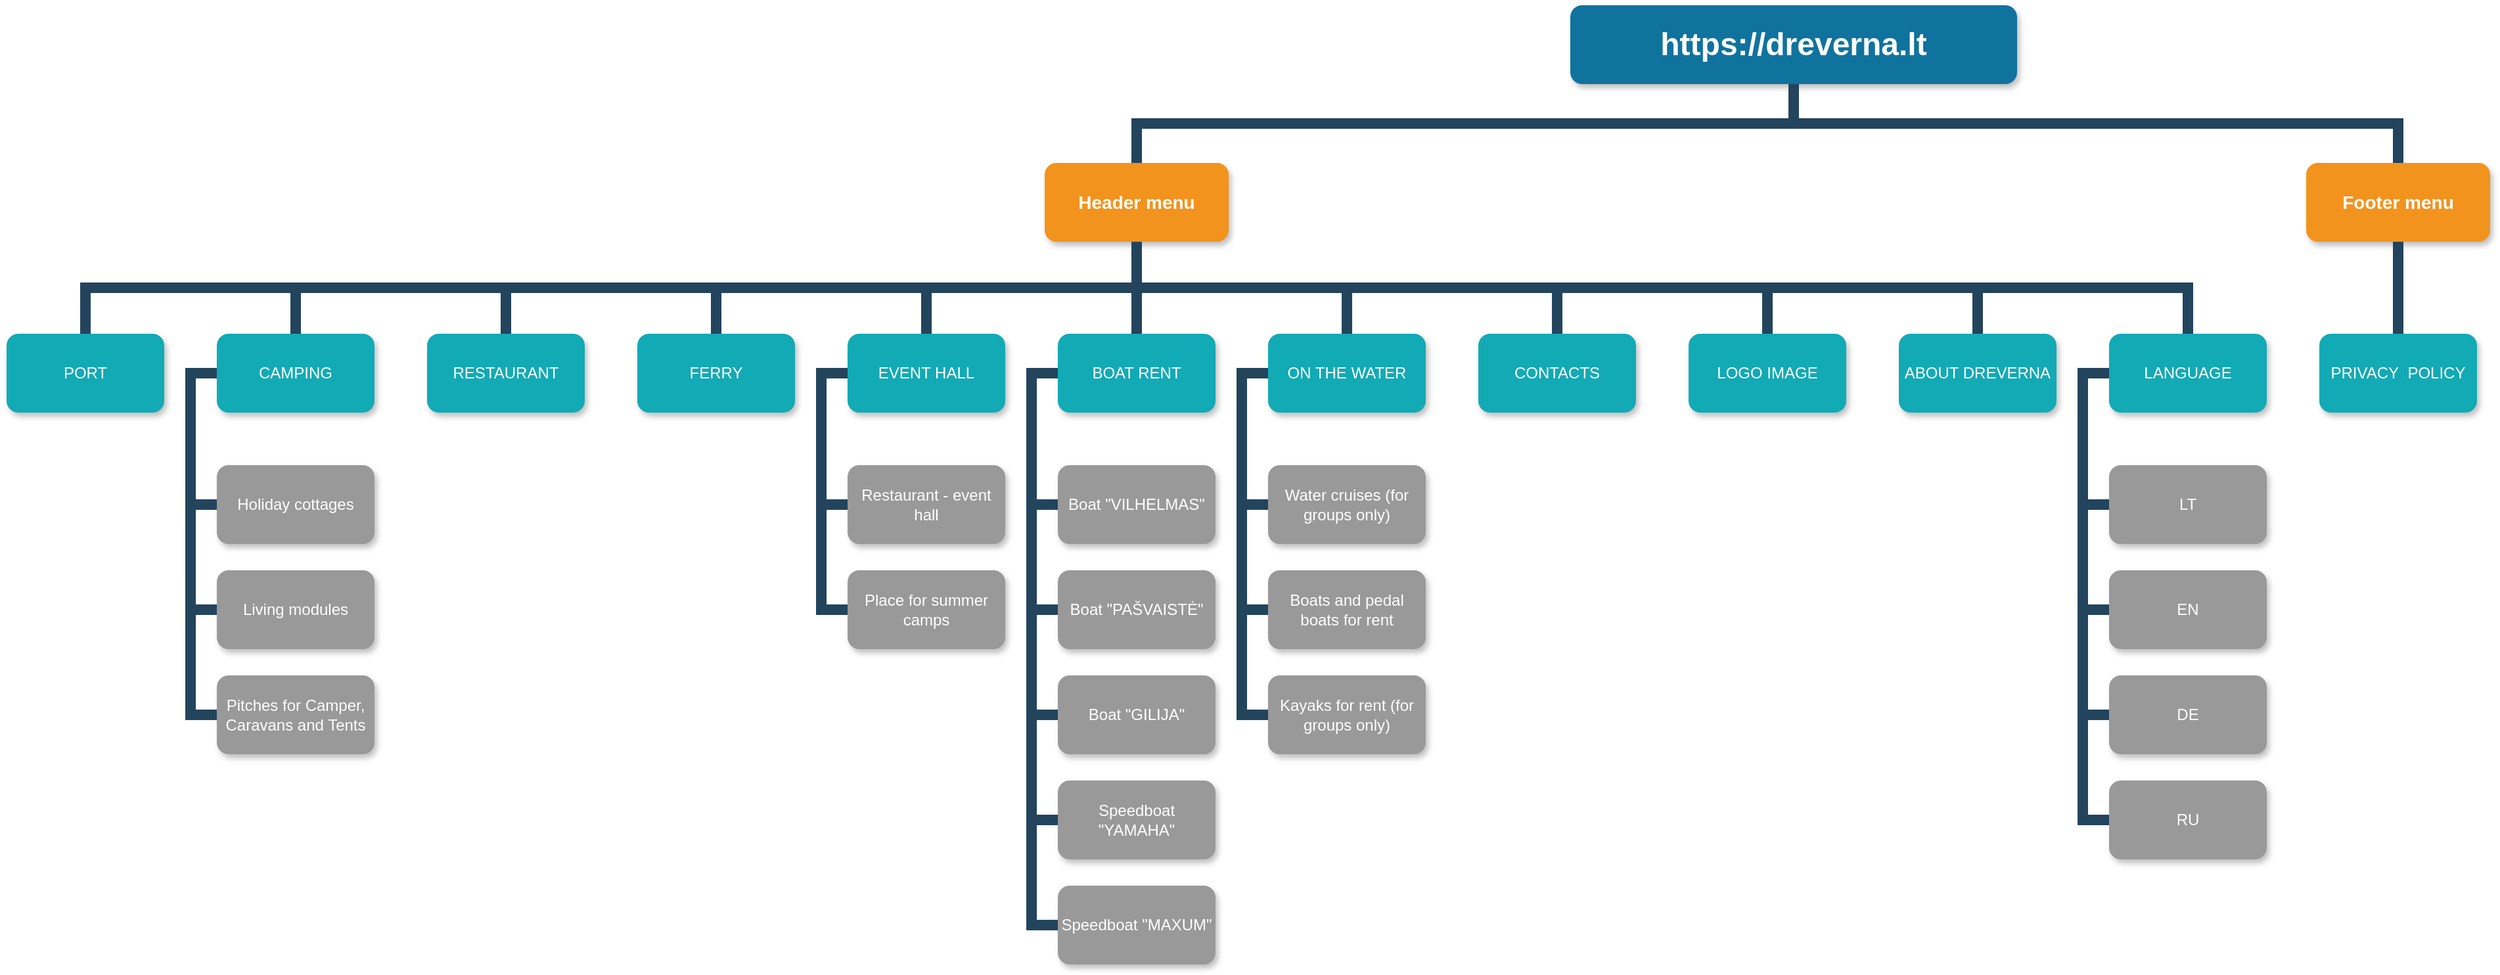 <mxfile version="14.9.6" type="device"><diagram name="Page-1" id="64c3da0e-402f-94eb-ee01-a36477274f13"><mxGraphModel dx="1662" dy="780" grid="1" gridSize="10" guides="1" tooltips="1" connect="1" arrows="1" fold="1" page="1" pageScale="0.99" pageWidth="1169" pageHeight="826" background="none" math="0" shadow="0"><root><mxCell id="0"/><mxCell id="1" parent="0"/><mxCell id="2" value="https://dreverna.lt" style="whiteSpace=wrap;rounded=1;shadow=1;fillColor=#10739E;strokeColor=none;fontColor=#FFFFFF;fontStyle=1;fontSize=24" parent="1" vertex="1"><mxGeometry x="1190" y="50" width="340" height="60" as="geometry"/></mxCell><mxCell id="4" value="Header menu" style="whiteSpace=wrap;rounded=1;fillColor=#F2931E;strokeColor=none;shadow=1;fontColor=#FFFFFF;fontStyle=1;fontSize=14" parent="1" vertex="1"><mxGeometry x="790" y="170.0" width="140" height="60" as="geometry"/></mxCell><mxCell id="6" value="Footer menu" style="whiteSpace=wrap;rounded=1;fillColor=#F2931E;strokeColor=none;shadow=1;fontColor=#FFFFFF;fontStyle=1;fontSize=14" parent="1" vertex="1"><mxGeometry x="1750" y="170.0" width="140" height="60" as="geometry"/></mxCell><mxCell id="43" value="PORT" style="whiteSpace=wrap;rounded=1;fillColor=#12AAB5;strokeColor=none;shadow=1;fontColor=#FFFFFF;" parent="1" vertex="1"><mxGeometry x="-2.274e-13" y="300.0" width="120" height="60" as="geometry"/></mxCell><mxCell id="116" value="" style="edgeStyle=elbowEdgeStyle;elbow=vertical;rounded=0;fontColor=#000000;endArrow=none;endFill=0;strokeWidth=8;strokeColor=#23445D;" parent="1" source="4" target="43" edge="1"><mxGeometry width="100" height="100" relative="1" as="geometry"><mxPoint x="355" y="240.0" as="sourcePoint"/><mxPoint x="255" y="310" as="targetPoint"/></mxGeometry></mxCell><mxCell id="117" value="" style="edgeStyle=elbowEdgeStyle;elbow=vertical;rounded=0;fontColor=#000000;endArrow=none;endFill=0;strokeWidth=8;strokeColor=#23445D;entryX=0.5;entryY=0;entryDx=0;entryDy=0;" parent="1" source="4" target="pqQjKzfQFJnsiBU8Ds4z-231" edge="1"><mxGeometry width="100" height="100" relative="1" as="geometry"><mxPoint x="355" y="240.0" as="sourcePoint"/><mxPoint x="825" y="300" as="targetPoint"/></mxGeometry></mxCell><mxCell id="134" value="PRIVACY  POLICY" style="whiteSpace=wrap;rounded=1;fillColor=#12AAB5;strokeColor=none;shadow=1;fontColor=#FFFFFF;" parent="1" vertex="1"><mxGeometry x="1760" y="300.0" width="120" height="60" as="geometry"/></mxCell><mxCell id="222" value="" style="edgeStyle=elbowEdgeStyle;elbow=vertical;rounded=0;fontColor=#000000;endArrow=none;endFill=0;strokeWidth=8;strokeColor=#23445D;" parent="1" source="6" target="134" edge="1"><mxGeometry width="100" height="100" relative="1" as="geometry"><mxPoint x="750" y="280" as="sourcePoint"/><mxPoint x="850" y="180" as="targetPoint"/></mxGeometry></mxCell><mxCell id="230" value="" style="edgeStyle=elbowEdgeStyle;elbow=vertical;rounded=0;fontColor=#000000;endArrow=none;endFill=0;strokeWidth=8;strokeColor=#23445D;" parent="1" source="2" target="4" edge="1"><mxGeometry width="100" height="100" relative="1" as="geometry"><mxPoint x="550" y="150" as="sourcePoint"/><mxPoint x="650" y="50" as="targetPoint"/></mxGeometry></mxCell><mxCell id="231" value="" style="edgeStyle=elbowEdgeStyle;elbow=vertical;rounded=0;fontColor=#000000;endArrow=none;endFill=0;strokeWidth=8;strokeColor=#23445D;" parent="1" source="2" target="6" edge="1"><mxGeometry width="100" height="100" relative="1" as="geometry"><mxPoint x="560" y="160" as="sourcePoint"/><mxPoint x="660" y="60" as="targetPoint"/></mxGeometry></mxCell><mxCell id="c0Vox-0Dfy7XVLOFb5Gn-310" value="FERRY" style="whiteSpace=wrap;rounded=1;fillColor=#12AAB5;strokeColor=none;shadow=1;fontColor=#FFFFFF;" parent="1" vertex="1"><mxGeometry x="480.0" y="300.0" width="120" height="60" as="geometry"/></mxCell><mxCell id="c0Vox-0Dfy7XVLOFb5Gn-333" value="EVENT HALL" style="whiteSpace=wrap;rounded=1;fillColor=#12AAB5;strokeColor=none;shadow=1;fontColor=#FFFFFF;" parent="1" vertex="1"><mxGeometry x="640.0" y="300.0" width="120" height="60" as="geometry"/></mxCell><mxCell id="c0Vox-0Dfy7XVLOFb5Gn-334" value="Restaurant - event hall" style="whiteSpace=wrap;rounded=1;fillColor=#999999;strokeColor=none;shadow=1;fontColor=#FFFFFF;fontStyle=0" parent="1" vertex="1"><mxGeometry x="640.0" y="400.0" width="120" height="60" as="geometry"/></mxCell><mxCell id="c0Vox-0Dfy7XVLOFb5Gn-335" value="Place for summer camps" style="whiteSpace=wrap;rounded=1;fillColor=#999999;strokeColor=none;shadow=1;fontColor=#FFFFFF;fontStyle=0" parent="1" vertex="1"><mxGeometry x="640.0" y="480.0" width="120" height="60" as="geometry"/></mxCell><mxCell id="c0Vox-0Dfy7XVLOFb5Gn-339" value="" style="edgeStyle=elbowEdgeStyle;elbow=horizontal;rounded=0;fontColor=#000000;endArrow=none;endFill=0;strokeWidth=8;strokeColor=#23445D;" parent="1" source="c0Vox-0Dfy7XVLOFb5Gn-333" target="c0Vox-0Dfy7XVLOFb5Gn-334" edge="1"><mxGeometry width="100" height="100" relative="1" as="geometry"><mxPoint x="610" y="330.0" as="sourcePoint"/><mxPoint x="620.0" y="430" as="targetPoint"/><Array as="points"><mxPoint x="620" y="380"/></Array></mxGeometry></mxCell><mxCell id="c0Vox-0Dfy7XVLOFb5Gn-340" value="" style="edgeStyle=elbowEdgeStyle;elbow=horizontal;rounded=0;fontColor=#000000;endArrow=none;endFill=0;strokeWidth=8;strokeColor=#23445D;" parent="1" source="c0Vox-0Dfy7XVLOFb5Gn-333" target="c0Vox-0Dfy7XVLOFb5Gn-335" edge="1"><mxGeometry width="100" height="100" relative="1" as="geometry"><mxPoint x="620" y="330" as="sourcePoint"/><mxPoint x="620.0" y="510" as="targetPoint"/><Array as="points"><mxPoint x="620" y="420"/></Array></mxGeometry></mxCell><mxCell id="c0Vox-0Dfy7XVLOFb5Gn-344" value="BOAT RENT" style="whiteSpace=wrap;rounded=1;fillColor=#12AAB5;strokeColor=none;shadow=1;fontColor=#FFFFFF;" parent="1" vertex="1"><mxGeometry x="800.0" y="300.0" width="120" height="60" as="geometry"/></mxCell><mxCell id="c0Vox-0Dfy7XVLOFb5Gn-345" value="Boat &quot;VILHELMAS&quot;" style="whiteSpace=wrap;rounded=1;fillColor=#999999;strokeColor=none;shadow=1;fontColor=#FFFFFF;fontStyle=0" parent="1" vertex="1"><mxGeometry x="800.0" y="400.0" width="120" height="60" as="geometry"/></mxCell><mxCell id="c0Vox-0Dfy7XVLOFb5Gn-346" value="Boat &quot;PAŠVAISTĖ&quot;" style="whiteSpace=wrap;rounded=1;fillColor=#999999;strokeColor=none;shadow=1;fontColor=#FFFFFF;fontStyle=0" parent="1" vertex="1"><mxGeometry x="800.0" y="480.0" width="120" height="60" as="geometry"/></mxCell><mxCell id="c0Vox-0Dfy7XVLOFb5Gn-347" value="Boat &quot;GILIJA&quot;" style="whiteSpace=wrap;rounded=1;fillColor=#999999;strokeColor=none;shadow=1;fontColor=#FFFFFF;fontStyle=0" parent="1" vertex="1"><mxGeometry x="800.0" y="560.0" width="120" height="60" as="geometry"/></mxCell><mxCell id="c0Vox-0Dfy7XVLOFb5Gn-348" value="Speedboat &quot;YAMAHA&quot;" style="whiteSpace=wrap;rounded=1;fillColor=#999999;strokeColor=none;shadow=1;fontColor=#FFFFFF;fontStyle=0" parent="1" vertex="1"><mxGeometry x="800.0" y="640.0" width="120" height="60" as="geometry"/></mxCell><mxCell id="c0Vox-0Dfy7XVLOFb5Gn-349" value="Speedboat &quot;MAXUM&quot;" style="whiteSpace=wrap;rounded=1;fillColor=#999999;strokeColor=none;shadow=1;fontColor=#FFFFFF;fontStyle=0" parent="1" vertex="1"><mxGeometry x="800.0" y="720.0" width="120" height="60" as="geometry"/></mxCell><mxCell id="c0Vox-0Dfy7XVLOFb5Gn-350" value="" style="edgeStyle=elbowEdgeStyle;elbow=horizontal;rounded=0;fontColor=#000000;endArrow=none;endFill=0;strokeWidth=8;strokeColor=#23445D;" parent="1" source="c0Vox-0Dfy7XVLOFb5Gn-344" target="c0Vox-0Dfy7XVLOFb5Gn-345" edge="1"><mxGeometry width="100" height="100" relative="1" as="geometry"><mxPoint x="770" y="330.0" as="sourcePoint"/><mxPoint x="780.0" y="430" as="targetPoint"/><Array as="points"><mxPoint x="780" y="380"/></Array></mxGeometry></mxCell><mxCell id="c0Vox-0Dfy7XVLOFb5Gn-351" value="" style="edgeStyle=elbowEdgeStyle;elbow=horizontal;rounded=0;fontColor=#000000;endArrow=none;endFill=0;strokeWidth=8;strokeColor=#23445D;" parent="1" source="c0Vox-0Dfy7XVLOFb5Gn-344" target="c0Vox-0Dfy7XVLOFb5Gn-346" edge="1"><mxGeometry width="100" height="100" relative="1" as="geometry"><mxPoint x="780" y="330" as="sourcePoint"/><mxPoint x="780.0" y="510" as="targetPoint"/><Array as="points"><mxPoint x="780" y="420"/></Array></mxGeometry></mxCell><mxCell id="c0Vox-0Dfy7XVLOFb5Gn-352" value="" style="edgeStyle=elbowEdgeStyle;elbow=horizontal;rounded=0;fontColor=#000000;endArrow=none;endFill=0;strokeWidth=8;strokeColor=#23445D;" parent="1" source="c0Vox-0Dfy7XVLOFb5Gn-344" target="c0Vox-0Dfy7XVLOFb5Gn-349" edge="1"><mxGeometry width="100" height="100" relative="1" as="geometry"><mxPoint x="780" y="330" as="sourcePoint"/><mxPoint x="780" y="750" as="targetPoint"/><Array as="points"><mxPoint x="780" y="540"/></Array></mxGeometry></mxCell><mxCell id="c0Vox-0Dfy7XVLOFb5Gn-353" value="" style="edgeStyle=elbowEdgeStyle;elbow=horizontal;rounded=0;fontColor=#000000;endArrow=none;endFill=0;strokeWidth=8;strokeColor=#23445D;" parent="1" source="c0Vox-0Dfy7XVLOFb5Gn-344" target="c0Vox-0Dfy7XVLOFb5Gn-348" edge="1"><mxGeometry width="100" height="100" relative="1" as="geometry"><mxPoint x="780" y="330" as="sourcePoint"/><mxPoint x="780" y="670" as="targetPoint"/><Array as="points"><mxPoint x="780" y="500"/></Array></mxGeometry></mxCell><mxCell id="c0Vox-0Dfy7XVLOFb5Gn-354" value="" style="edgeStyle=elbowEdgeStyle;elbow=horizontal;rounded=0;fontColor=#000000;endArrow=none;endFill=0;strokeWidth=8;strokeColor=#23445D;" parent="1" source="c0Vox-0Dfy7XVLOFb5Gn-344" target="c0Vox-0Dfy7XVLOFb5Gn-347" edge="1"><mxGeometry width="100" height="100" relative="1" as="geometry"><mxPoint x="780" y="330" as="sourcePoint"/><mxPoint x="780.0" y="590" as="targetPoint"/><Array as="points"><mxPoint x="780" y="470"/></Array></mxGeometry></mxCell><mxCell id="c0Vox-0Dfy7XVLOFb5Gn-355" value="" style="edgeStyle=elbowEdgeStyle;elbow=vertical;rounded=0;fontColor=#000000;endArrow=none;endFill=0;strokeWidth=8;strokeColor=#23445D;exitX=0.5;exitY=1;exitDx=0;exitDy=0;entryX=0.5;entryY=0;entryDx=0;entryDy=0;" parent="1" source="4" target="c0Vox-0Dfy7XVLOFb5Gn-310" edge="1"><mxGeometry width="100" height="100" relative="1" as="geometry"><mxPoint x="1015" y="230.0" as="sourcePoint"/><mxPoint x="1165" y="300" as="targetPoint"/></mxGeometry></mxCell><mxCell id="c0Vox-0Dfy7XVLOFb5Gn-356" value="" style="edgeStyle=elbowEdgeStyle;elbow=vertical;rounded=0;fontColor=#000000;endArrow=none;endFill=0;strokeWidth=8;strokeColor=#23445D;exitX=0.5;exitY=1;exitDx=0;exitDy=0;entryX=0.5;entryY=0;entryDx=0;entryDy=0;" parent="1" source="4" target="c0Vox-0Dfy7XVLOFb5Gn-333" edge="1"><mxGeometry width="100" height="100" relative="1" as="geometry"><mxPoint x="859" y="230.0" as="sourcePoint"/><mxPoint x="1349" y="300" as="targetPoint"/></mxGeometry></mxCell><mxCell id="c0Vox-0Dfy7XVLOFb5Gn-357" value="" style="edgeStyle=elbowEdgeStyle;elbow=vertical;rounded=0;fontColor=#000000;endArrow=none;endFill=0;strokeWidth=8;strokeColor=#23445D;exitX=0.5;exitY=1;exitDx=0;exitDy=0;entryX=0.5;entryY=0;entryDx=0;entryDy=0;" parent="1" source="4" target="c0Vox-0Dfy7XVLOFb5Gn-344" edge="1"><mxGeometry width="100" height="100" relative="1" as="geometry"><mxPoint x="835" y="230.0" as="sourcePoint"/><mxPoint x="1509" y="300" as="targetPoint"/></mxGeometry></mxCell><mxCell id="pqQjKzfQFJnsiBU8Ds4z-231" value="CAMPING" style="whiteSpace=wrap;rounded=1;fillColor=#12AAB5;strokeColor=none;shadow=1;fontColor=#FFFFFF;" parent="1" vertex="1"><mxGeometry x="160" y="300.0" width="120" height="60" as="geometry"/></mxCell><mxCell id="pqQjKzfQFJnsiBU8Ds4z-232" value="Holiday cottages" style="whiteSpace=wrap;rounded=1;fillColor=#999999;strokeColor=none;shadow=1;fontColor=#FFFFFF;fontStyle=0" parent="1" vertex="1"><mxGeometry x="160.0" y="400.0" width="120" height="60" as="geometry"/></mxCell><mxCell id="pqQjKzfQFJnsiBU8Ds4z-233" value="Living modules" style="whiteSpace=wrap;rounded=1;fillColor=#999999;strokeColor=none;shadow=1;fontColor=#FFFFFF;fontStyle=0" parent="1" vertex="1"><mxGeometry x="160.0" y="480.0" width="120" height="60" as="geometry"/></mxCell><mxCell id="pqQjKzfQFJnsiBU8Ds4z-234" value="Pitches for Camper, Caravans and Tents" style="whiteSpace=wrap;rounded=1;fillColor=#999999;strokeColor=none;shadow=1;fontColor=#FFFFFF;fontStyle=0" parent="1" vertex="1"><mxGeometry x="160.0" y="560.0" width="120" height="60" as="geometry"/></mxCell><mxCell id="pqQjKzfQFJnsiBU8Ds4z-237" value="" style="edgeStyle=elbowEdgeStyle;elbow=horizontal;rounded=0;fontColor=#000000;endArrow=none;endFill=0;strokeWidth=8;strokeColor=#23445D;" parent="1" target="pqQjKzfQFJnsiBU8Ds4z-232" edge="1"><mxGeometry width="100" height="100" relative="1" as="geometry"><mxPoint x="150" y="330.0" as="sourcePoint"/><mxPoint x="150" y="430.0" as="targetPoint"/><Array as="points"><mxPoint x="140" y="380"/></Array></mxGeometry></mxCell><mxCell id="pqQjKzfQFJnsiBU8Ds4z-238" value="" style="edgeStyle=elbowEdgeStyle;elbow=horizontal;rounded=0;fontColor=#000000;endArrow=none;endFill=0;strokeWidth=8;strokeColor=#23445D;" parent="1" source="pqQjKzfQFJnsiBU8Ds4z-231" target="pqQjKzfQFJnsiBU8Ds4z-233" edge="1"><mxGeometry width="100" height="100" relative="1" as="geometry"><mxPoint x="150" y="330.0" as="sourcePoint"/><mxPoint x="150" y="510.0" as="targetPoint"/><Array as="points"><mxPoint x="140" y="420"/></Array></mxGeometry></mxCell><mxCell id="pqQjKzfQFJnsiBU8Ds4z-241" value="" style="edgeStyle=elbowEdgeStyle;elbow=horizontal;rounded=0;fontColor=#000000;endArrow=none;endFill=0;strokeWidth=8;strokeColor=#23445D;" parent="1" source="pqQjKzfQFJnsiBU8Ds4z-231" target="pqQjKzfQFJnsiBU8Ds4z-234" edge="1"><mxGeometry width="100" height="100" relative="1" as="geometry"><mxPoint x="150" y="330.0" as="sourcePoint"/><mxPoint x="150" y="590.0" as="targetPoint"/><Array as="points"><mxPoint x="140" y="460"/></Array></mxGeometry></mxCell><mxCell id="pqQjKzfQFJnsiBU8Ds4z-242" value="RESTAURANT" style="whiteSpace=wrap;rounded=1;fillColor=#12AAB5;strokeColor=none;shadow=1;fontColor=#FFFFFF;" parent="1" vertex="1"><mxGeometry x="320" y="300.0" width="120" height="60" as="geometry"/></mxCell><mxCell id="pqQjKzfQFJnsiBU8Ds4z-253" value="" style="edgeStyle=elbowEdgeStyle;elbow=vertical;rounded=0;fontColor=#000000;endArrow=none;endFill=0;strokeWidth=8;strokeColor=#23445D;exitX=0.5;exitY=1;exitDx=0;exitDy=0;entryX=0.5;entryY=0;entryDx=0;entryDy=0;" parent="1" source="4" target="pqQjKzfQFJnsiBU8Ds4z-242" edge="1"><mxGeometry width="100" height="100" relative="1" as="geometry"><mxPoint x="845" y="230.0" as="sourcePoint"/><mxPoint x="995" y="300" as="targetPoint"/></mxGeometry></mxCell><mxCell id="pqQjKzfQFJnsiBU8Ds4z-254" value="ON THE WATER" style="whiteSpace=wrap;rounded=1;fillColor=#12AAB5;strokeColor=none;shadow=1;fontColor=#FFFFFF;" parent="1" vertex="1"><mxGeometry x="960.0" y="300.0" width="120" height="60" as="geometry"/></mxCell><mxCell id="pqQjKzfQFJnsiBU8Ds4z-255" value="Water cruises (for groups only)" style="whiteSpace=wrap;rounded=1;fillColor=#999999;strokeColor=none;shadow=1;fontColor=#FFFFFF;fontStyle=0" parent="1" vertex="1"><mxGeometry x="960.0" y="400.0" width="120" height="60" as="geometry"/></mxCell><mxCell id="pqQjKzfQFJnsiBU8Ds4z-256" value="Boats and pedal boats for rent" style="whiteSpace=wrap;rounded=1;fillColor=#999999;strokeColor=none;shadow=1;fontColor=#FFFFFF;fontStyle=0" parent="1" vertex="1"><mxGeometry x="960.0" y="480.0" width="120" height="60" as="geometry"/></mxCell><mxCell id="pqQjKzfQFJnsiBU8Ds4z-257" value="Kayaks for rent (for groups only)" style="whiteSpace=wrap;rounded=1;fillColor=#999999;strokeColor=none;shadow=1;fontColor=#FFFFFF;fontStyle=0" parent="1" vertex="1"><mxGeometry x="960.0" y="560.0" width="120" height="60" as="geometry"/></mxCell><mxCell id="pqQjKzfQFJnsiBU8Ds4z-260" value="" style="edgeStyle=elbowEdgeStyle;elbow=horizontal;rounded=0;fontColor=#000000;endArrow=none;endFill=0;strokeWidth=8;strokeColor=#23445D;" parent="1" source="pqQjKzfQFJnsiBU8Ds4z-254" target="pqQjKzfQFJnsiBU8Ds4z-255" edge="1"><mxGeometry width="100" height="100" relative="1" as="geometry"><mxPoint x="930" y="330.0" as="sourcePoint"/><mxPoint x="940.0" y="430" as="targetPoint"/><Array as="points"><mxPoint x="940" y="380"/></Array></mxGeometry></mxCell><mxCell id="pqQjKzfQFJnsiBU8Ds4z-261" value="" style="edgeStyle=elbowEdgeStyle;elbow=horizontal;rounded=0;fontColor=#000000;endArrow=none;endFill=0;strokeWidth=8;strokeColor=#23445D;" parent="1" source="pqQjKzfQFJnsiBU8Ds4z-254" target="pqQjKzfQFJnsiBU8Ds4z-256" edge="1"><mxGeometry width="100" height="100" relative="1" as="geometry"><mxPoint x="940" y="330" as="sourcePoint"/><mxPoint x="940.0" y="510" as="targetPoint"/><Array as="points"><mxPoint x="940" y="420"/></Array></mxGeometry></mxCell><mxCell id="pqQjKzfQFJnsiBU8Ds4z-264" value="" style="edgeStyle=elbowEdgeStyle;elbow=horizontal;rounded=0;fontColor=#000000;endArrow=none;endFill=0;strokeWidth=8;strokeColor=#23445D;" parent="1" source="pqQjKzfQFJnsiBU8Ds4z-254" target="pqQjKzfQFJnsiBU8Ds4z-257" edge="1"><mxGeometry width="100" height="100" relative="1" as="geometry"><mxPoint x="940" y="330" as="sourcePoint"/><mxPoint x="940.0" y="590" as="targetPoint"/><Array as="points"><mxPoint x="940" y="470"/></Array></mxGeometry></mxCell><mxCell id="pqQjKzfQFJnsiBU8Ds4z-265" value="" style="edgeStyle=elbowEdgeStyle;elbow=vertical;rounded=0;fontColor=#000000;endArrow=none;endFill=0;strokeWidth=8;strokeColor=#23445D;exitX=0.5;exitY=1;exitDx=0;exitDy=0;entryX=0.5;entryY=0;entryDx=0;entryDy=0;" parent="1" source="4" target="pqQjKzfQFJnsiBU8Ds4z-254" edge="1"><mxGeometry width="100" height="100" relative="1" as="geometry"><mxPoint x="865" y="230.0" as="sourcePoint"/><mxPoint x="1130" y="290" as="targetPoint"/></mxGeometry></mxCell><mxCell id="pqQjKzfQFJnsiBU8Ds4z-266" value="CONTACTS" style="whiteSpace=wrap;rounded=1;fillColor=#12AAB5;strokeColor=none;shadow=1;fontColor=#FFFFFF;" parent="1" vertex="1"><mxGeometry x="1120.0" y="300.0" width="120" height="60" as="geometry"/></mxCell><mxCell id="pqQjKzfQFJnsiBU8Ds4z-267" value="" style="edgeStyle=elbowEdgeStyle;elbow=vertical;rounded=0;fontColor=#000000;endArrow=none;endFill=0;strokeWidth=8;strokeColor=#23445D;entryX=0.5;entryY=0;entryDx=0;entryDy=0;exitX=0.5;exitY=1;exitDx=0;exitDy=0;" parent="1" source="4" target="pqQjKzfQFJnsiBU8Ds4z-266" edge="1"><mxGeometry width="100" height="100" relative="1" as="geometry"><mxPoint x="675" y="230" as="sourcePoint"/><mxPoint x="1500" y="300" as="targetPoint"/></mxGeometry></mxCell><mxCell id="pqQjKzfQFJnsiBU8Ds4z-268" value="ABOUT DREVERNA" style="whiteSpace=wrap;rounded=1;fillColor=#12AAB5;strokeColor=none;shadow=1;fontColor=#FFFFFF;" parent="1" vertex="1"><mxGeometry x="1440.0" y="300.0" width="120" height="60" as="geometry"/></mxCell><mxCell id="pqQjKzfQFJnsiBU8Ds4z-269" value="LOGO IMAGE" style="whiteSpace=wrap;rounded=1;fillColor=#12AAB5;strokeColor=none;shadow=1;fontColor=#FFFFFF;" parent="1" vertex="1"><mxGeometry x="1280.0" y="300.0" width="120" height="60" as="geometry"/></mxCell><mxCell id="pqQjKzfQFJnsiBU8Ds4z-270" value="LANGUAGE" style="whiteSpace=wrap;rounded=1;fillColor=#12AAB5;strokeColor=none;shadow=1;fontColor=#FFFFFF;" parent="1" vertex="1"><mxGeometry x="1600.0" y="300.0" width="120" height="60" as="geometry"/></mxCell><mxCell id="pqQjKzfQFJnsiBU8Ds4z-271" value="LT" style="whiteSpace=wrap;rounded=1;fillColor=#999999;strokeColor=none;shadow=1;fontColor=#FFFFFF;fontStyle=0" parent="1" vertex="1"><mxGeometry x="1600.0" y="400.0" width="120" height="60" as="geometry"/></mxCell><mxCell id="pqQjKzfQFJnsiBU8Ds4z-272" value="EN" style="whiteSpace=wrap;rounded=1;fillColor=#999999;strokeColor=none;shadow=1;fontColor=#FFFFFF;fontStyle=0" parent="1" vertex="1"><mxGeometry x="1600.0" y="480.0" width="120" height="60" as="geometry"/></mxCell><mxCell id="pqQjKzfQFJnsiBU8Ds4z-273" value="DE" style="whiteSpace=wrap;rounded=1;fillColor=#999999;strokeColor=none;shadow=1;fontColor=#FFFFFF;fontStyle=0" parent="1" vertex="1"><mxGeometry x="1600.0" y="560.0" width="120" height="60" as="geometry"/></mxCell><mxCell id="pqQjKzfQFJnsiBU8Ds4z-274" value="RU" style="whiteSpace=wrap;rounded=1;fillColor=#999999;strokeColor=none;shadow=1;fontColor=#FFFFFF;fontStyle=0" parent="1" vertex="1"><mxGeometry x="1600.0" y="640.0" width="120" height="60" as="geometry"/></mxCell><mxCell id="pqQjKzfQFJnsiBU8Ds4z-276" value="" style="edgeStyle=elbowEdgeStyle;elbow=horizontal;rounded=0;fontColor=#000000;endArrow=none;endFill=0;strokeWidth=8;strokeColor=#23445D;" parent="1" source="pqQjKzfQFJnsiBU8Ds4z-270" target="pqQjKzfQFJnsiBU8Ds4z-271" edge="1"><mxGeometry width="100" height="100" relative="1" as="geometry"><mxPoint x="1570" y="330.0" as="sourcePoint"/><mxPoint x="1580.0" y="430" as="targetPoint"/><Array as="points"><mxPoint x="1580" y="380"/></Array></mxGeometry></mxCell><mxCell id="pqQjKzfQFJnsiBU8Ds4z-277" value="" style="edgeStyle=elbowEdgeStyle;elbow=horizontal;rounded=0;fontColor=#000000;endArrow=none;endFill=0;strokeWidth=8;strokeColor=#23445D;" parent="1" source="pqQjKzfQFJnsiBU8Ds4z-270" target="pqQjKzfQFJnsiBU8Ds4z-272" edge="1"><mxGeometry width="100" height="100" relative="1" as="geometry"><mxPoint x="1580" y="330" as="sourcePoint"/><mxPoint x="1580.0" y="510" as="targetPoint"/><Array as="points"><mxPoint x="1580" y="420"/></Array></mxGeometry></mxCell><mxCell id="pqQjKzfQFJnsiBU8Ds4z-279" value="" style="edgeStyle=elbowEdgeStyle;elbow=horizontal;rounded=0;fontColor=#000000;endArrow=none;endFill=0;strokeWidth=8;strokeColor=#23445D;" parent="1" source="pqQjKzfQFJnsiBU8Ds4z-270" target="pqQjKzfQFJnsiBU8Ds4z-274" edge="1"><mxGeometry width="100" height="100" relative="1" as="geometry"><mxPoint x="1580" y="330" as="sourcePoint"/><mxPoint x="1580" y="670" as="targetPoint"/><Array as="points"><mxPoint x="1580" y="500"/></Array></mxGeometry></mxCell><mxCell id="pqQjKzfQFJnsiBU8Ds4z-280" value="" style="edgeStyle=elbowEdgeStyle;elbow=horizontal;rounded=0;fontColor=#000000;endArrow=none;endFill=0;strokeWidth=8;strokeColor=#23445D;" parent="1" source="pqQjKzfQFJnsiBU8Ds4z-270" target="pqQjKzfQFJnsiBU8Ds4z-273" edge="1"><mxGeometry width="100" height="100" relative="1" as="geometry"><mxPoint x="1580" y="330" as="sourcePoint"/><mxPoint x="1580.0" y="590" as="targetPoint"/><Array as="points"><mxPoint x="1580" y="470"/></Array></mxGeometry></mxCell><mxCell id="pqQjKzfQFJnsiBU8Ds4z-281" value="" style="edgeStyle=elbowEdgeStyle;elbow=vertical;rounded=0;fontColor=#000000;endArrow=none;endFill=0;strokeWidth=8;strokeColor=#23445D;entryX=0.5;entryY=0;entryDx=0;entryDy=0;exitX=0.5;exitY=1;exitDx=0;exitDy=0;" parent="1" source="4" target="pqQjKzfQFJnsiBU8Ds4z-269" edge="1"><mxGeometry width="100" height="100" relative="1" as="geometry"><mxPoint x="851.25" y="230" as="sourcePoint"/><mxPoint x="1488.75" y="300" as="targetPoint"/></mxGeometry></mxCell><mxCell id="pqQjKzfQFJnsiBU8Ds4z-282" value="" style="edgeStyle=elbowEdgeStyle;elbow=vertical;rounded=0;fontColor=#000000;endArrow=none;endFill=0;strokeWidth=8;strokeColor=#23445D;exitX=0.5;exitY=1;exitDx=0;exitDy=0;entryX=0.5;entryY=0;entryDx=0;entryDy=0;" parent="1" source="4" target="pqQjKzfQFJnsiBU8Ds4z-268" edge="1"><mxGeometry width="100" height="100" relative="1" as="geometry"><mxPoint x="860" y="230.0" as="sourcePoint"/><mxPoint x="1674" y="300" as="targetPoint"/></mxGeometry></mxCell><mxCell id="pqQjKzfQFJnsiBU8Ds4z-283" value="" style="edgeStyle=elbowEdgeStyle;elbow=vertical;rounded=0;fontColor=#000000;endArrow=none;endFill=0;strokeWidth=8;strokeColor=#23445D;exitX=0.5;exitY=1;exitDx=0;exitDy=0;entryX=0.5;entryY=0;entryDx=0;entryDy=0;" parent="1" source="4" target="pqQjKzfQFJnsiBU8Ds4z-270" edge="1"><mxGeometry width="100" height="100" relative="1" as="geometry"><mxPoint x="850" y="230.0" as="sourcePoint"/><mxPoint x="1849" y="300" as="targetPoint"/></mxGeometry></mxCell></root></mxGraphModel></diagram></mxfile>